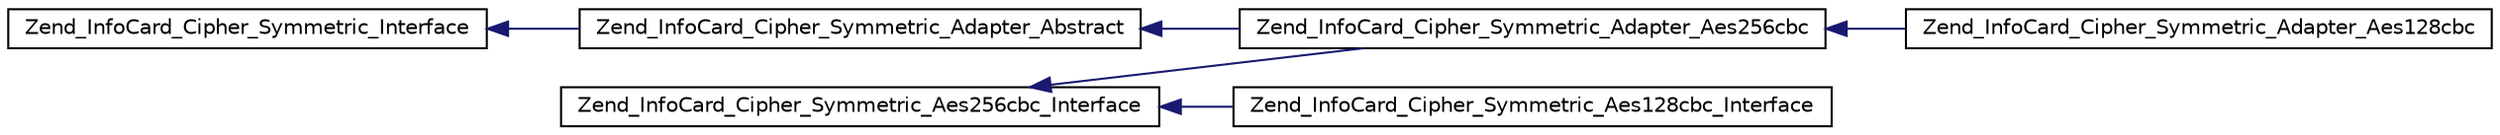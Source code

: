 digraph G
{
  edge [fontname="Helvetica",fontsize="10",labelfontname="Helvetica",labelfontsize="10"];
  node [fontname="Helvetica",fontsize="10",shape=record];
  rankdir="LR";
  Node1 [label="Zend_InfoCard_Cipher_Symmetric_Aes256cbc_Interface",height=0.2,width=0.4,color="black", fillcolor="white", style="filled",URL="$interface_zend___info_card___cipher___symmetric___aes256cbc___interface.html"];
  Node1 -> Node2 [dir="back",color="midnightblue",fontsize="10",style="solid",fontname="Helvetica"];
  Node2 [label="Zend_InfoCard_Cipher_Symmetric_Adapter_Aes256cbc",height=0.2,width=0.4,color="black", fillcolor="white", style="filled",URL="$class_zend___info_card___cipher___symmetric___adapter___aes256cbc.html"];
  Node2 -> Node3 [dir="back",color="midnightblue",fontsize="10",style="solid",fontname="Helvetica"];
  Node3 [label="Zend_InfoCard_Cipher_Symmetric_Adapter_Aes128cbc",height=0.2,width=0.4,color="black", fillcolor="white", style="filled",URL="$class_zend___info_card___cipher___symmetric___adapter___aes128cbc.html"];
  Node1 -> Node4 [dir="back",color="midnightblue",fontsize="10",style="solid",fontname="Helvetica"];
  Node4 [label="Zend_InfoCard_Cipher_Symmetric_Aes128cbc_Interface",height=0.2,width=0.4,color="black", fillcolor="white", style="filled",URL="$interface_zend___info_card___cipher___symmetric___aes128cbc___interface.html"];
  Node5 [label="Zend_InfoCard_Cipher_Symmetric_Interface",height=0.2,width=0.4,color="black", fillcolor="white", style="filled",URL="$interface_zend___info_card___cipher___symmetric___interface.html"];
  Node5 -> Node6 [dir="back",color="midnightblue",fontsize="10",style="solid",fontname="Helvetica"];
  Node6 [label="Zend_InfoCard_Cipher_Symmetric_Adapter_Abstract",height=0.2,width=0.4,color="black", fillcolor="white", style="filled",URL="$class_zend___info_card___cipher___symmetric___adapter___abstract.html"];
  Node6 -> Node2 [dir="back",color="midnightblue",fontsize="10",style="solid",fontname="Helvetica"];
}
